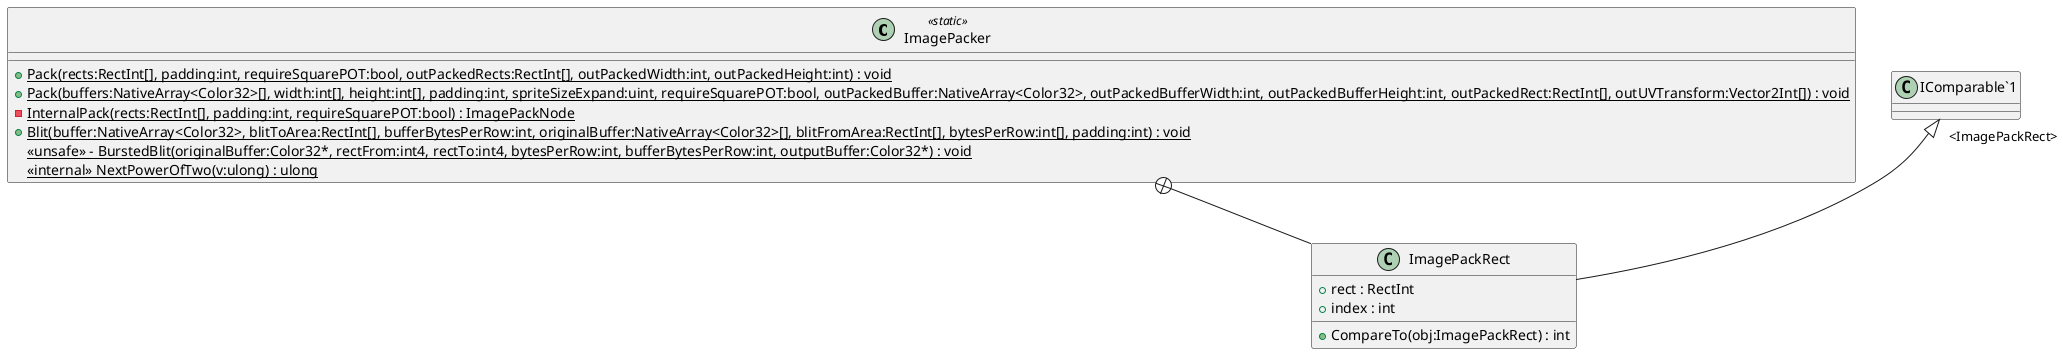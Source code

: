 @startuml
class ImagePacker <<static>> {
    + {static} Pack(rects:RectInt[], padding:int, requireSquarePOT:bool, outPackedRects:RectInt[], outPackedWidth:int, outPackedHeight:int) : void
    + {static} Pack(buffers:NativeArray<Color32>[], width:int[], height:int[], padding:int, spriteSizeExpand:uint, requireSquarePOT:bool, outPackedBuffer:NativeArray<Color32>, outPackedBufferWidth:int, outPackedBufferHeight:int, outPackedRect:RectInt[], outUVTransform:Vector2Int[]) : void
    {static} - InternalPack(rects:RectInt[], padding:int, requireSquarePOT:bool) : ImagePackNode
    + {static} Blit(buffer:NativeArray<Color32>, blitToArea:RectInt[], bufferBytesPerRow:int, originalBuffer:NativeArray<Color32>[], blitFromArea:RectInt[], bytesPerRow:int[], padding:int) : void
    {static} <<unsafe>> - BurstedBlit(originalBuffer:Color32*, rectFrom:int4, rectTo:int4, bytesPerRow:int, bufferBytesPerRow:int, outputBuffer:Color32*) : void
    <<internal>> {static} NextPowerOfTwo(v:ulong) : ulong
}
class ImagePackRect {
    + rect : RectInt
    + index : int
    + CompareTo(obj:ImagePackRect) : int
}
ImagePacker +-- ImagePackRect
"IComparable`1" "<ImagePackRect>" <|-- ImagePackRect
@enduml
